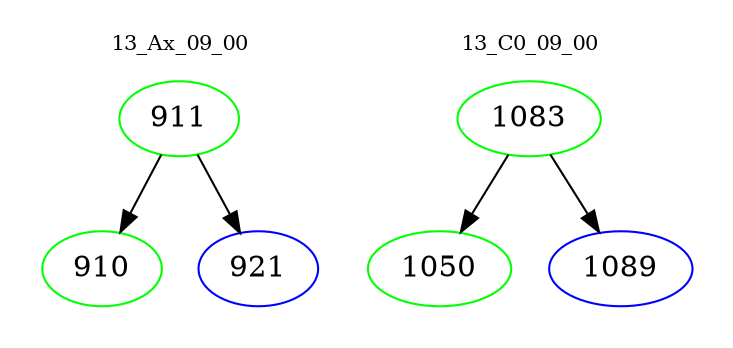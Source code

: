 digraph{
subgraph cluster_0 {
color = white
label = "13_Ax_09_00";
fontsize=10;
T0_911 [label="911", color="green"]
T0_911 -> T0_910 [color="black"]
T0_910 [label="910", color="green"]
T0_911 -> T0_921 [color="black"]
T0_921 [label="921", color="blue"]
}
subgraph cluster_1 {
color = white
label = "13_C0_09_00";
fontsize=10;
T1_1083 [label="1083", color="green"]
T1_1083 -> T1_1050 [color="black"]
T1_1050 [label="1050", color="green"]
T1_1083 -> T1_1089 [color="black"]
T1_1089 [label="1089", color="blue"]
}
}
